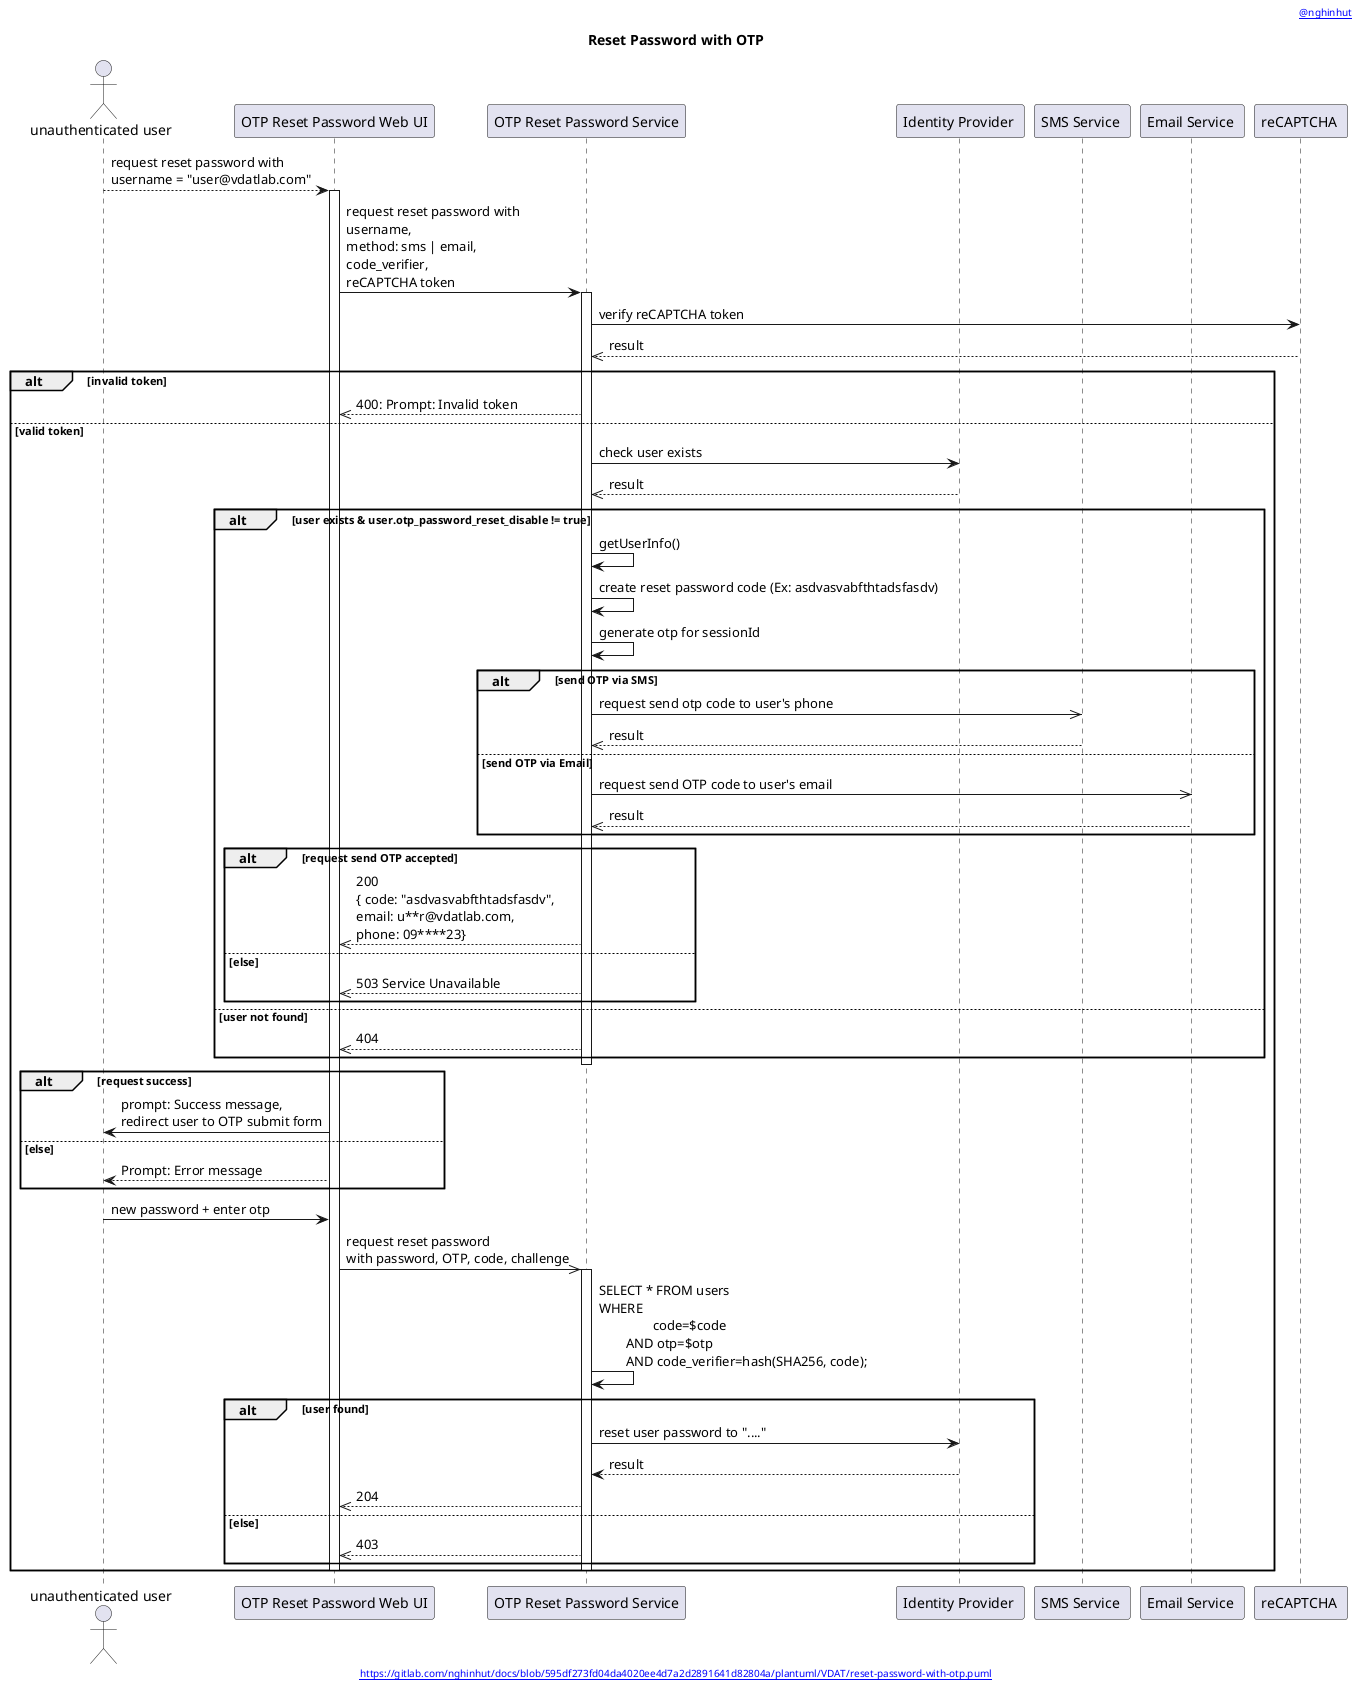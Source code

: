 @startuml
'-----START auto generated metadata please keep comment here to allow auto update-----
'-----DON'T EDIT THIS SECTION, INSTEAD RE-RUN prebuild.sh TO UPDATE-----
header [[https://www.nghinhut.dev?from=http%5C%3A%5C%2F%5C%2Fwww%5C.plantuml%5C.com%5C%2Fplantuml%5C%2Fproxy%3Ffmt%3Dsvg%5C%26src%3Dhttps%5C%3A%5C%2F%5C%2Fgitlab%5C.com%5C%2Fnghinhut%5C%2Fdocs%5C%2Fraw%5C%2F595df273fd04da4020ee4d7a2d2891641d82804a%5C%2Fplantuml%5C%2FVDAT%5C%2Freset-password-with-otp%5C.puml%0A @nghinhut]]
footer [[http://www.plantuml.com/plantuml/proxy?fmt=svg&src=https://gitlab.com/nghinhut/docs/raw/595df273fd04da4020ee4d7a2d2891641d82804a/plantuml/VDAT/reset-password-with-otp.puml https://gitlab.com/nghinhut/docs/blob/595df273fd04da4020ee4d7a2d2891641d82804a/plantuml/VDAT/reset-password-with-otp.puml]]
'-----END auto generated metadata please keep comment here to allow auto update-----
title Reset Password with OTP

actor "unauthenticated user" as rp
participant "OTP Reset Password Web UI" as client
participant "OTP Reset Password Service" as rs
participant "Identity Provider " as idp
participant "SMS Service " as sms
participant "Email Service " as email
participant "reCAPTCHA " as rc

rp --> client : request reset password with\nusername = "user@vdatlab.com"
activate client
client -> rs : request reset password with\nusername,\nmethod: sms | email,\ncode_verifier,\nreCAPTCHA token
activate rs
rs -> rc : verify reCAPTCHA token
rs <<-- rc : result
alt invalid token
client <<-- rs : 400: Prompt: Invalid token
else valid token
rs -> idp : check user exists
rs <<-- idp : result

alt user exists & user.otp_password_reset_disable != true
    rs -> rs : getUserInfo()
    rs -> rs : create reset password code (Ex: asdvasvabfthtadsfasdv)
    rs -> rs : generate otp for sessionId
    alt send OTP via SMS
        rs ->> sms : request send otp code to user's phone
        rs <<-- sms : result
    else send OTP via Email
        rs ->> email : request send OTP code to user's email
        rs <<-- email : result
    end
    alt request send OTP accepted
        client <<-- rs : 200\n{ code: "asdvasvabfthtadsfasdv",\nemail: u**r@vdatlab.com,\nphone: 09****23}
    else else
        client <<-- rs : 503 Service Unavailable
    end
else user not found
    client <<-- rs : 404
end
deactivate rs

alt request success
    rp <- client : prompt: Success message,\nredirect user to OTP submit form
else else
    rp <-- client : Prompt: Error message
end

rp -> client : new password + enter otp
client ->> rs : request reset password\nwith password, OTP, code, challenge
activate rs
    rs -> rs : SELECT * FROM users\nWHERE\n\t\tcode=$code\n\tAND otp=$otp\n\tAND code_verifier=hash(SHA256, code);
    alt user found
        rs -> idp : reset user password to "...."
        rs <-- idp : result
        client <<-- rs : 204
    else else
        client <<-- rs : 403
    end
deactivate rs

deactivate client
end
@enduml
